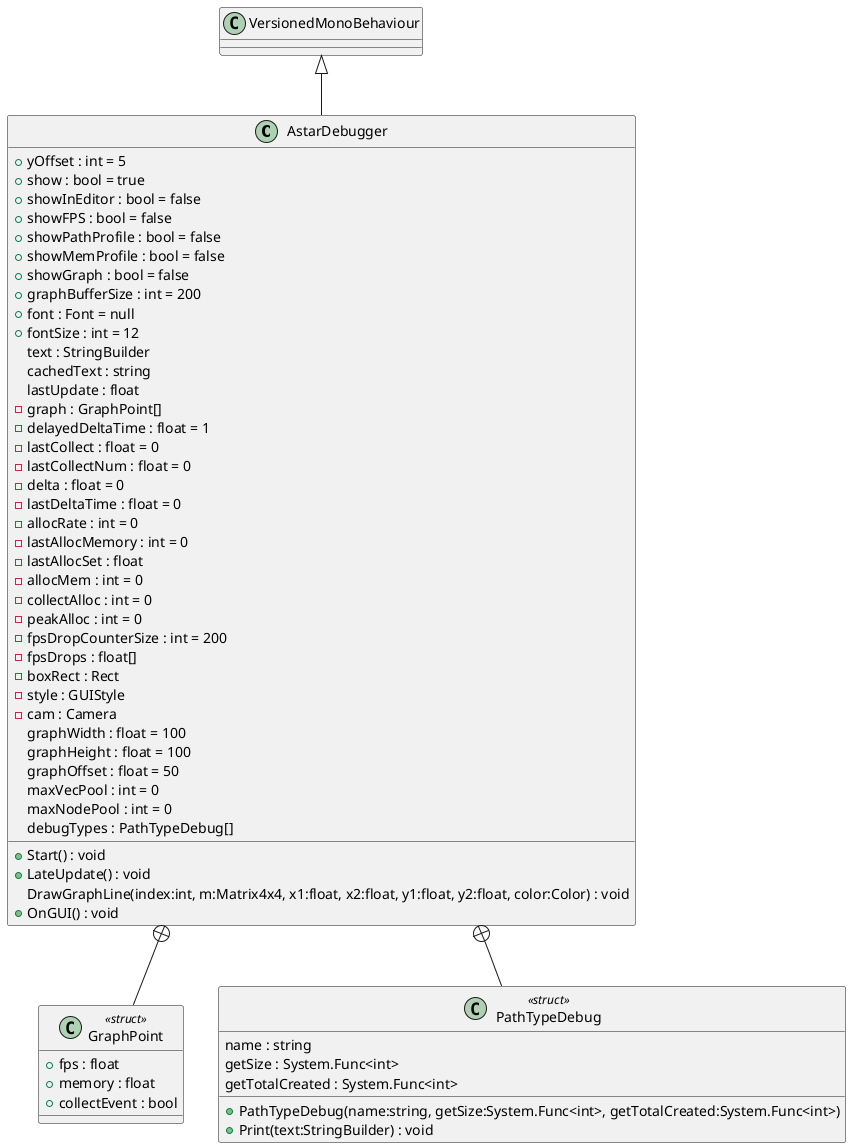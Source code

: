 @startuml
class AstarDebugger {
    + yOffset : int = 5
    + show : bool = true
    + showInEditor : bool = false
    + showFPS : bool = false
    + showPathProfile : bool = false
    + showMemProfile : bool = false
    + showGraph : bool = false
    + graphBufferSize : int = 200
    + font : Font = null
    + fontSize : int = 12
    text : StringBuilder
    cachedText : string
    lastUpdate : float
    - graph : GraphPoint[]
    - delayedDeltaTime : float = 1
    - lastCollect : float = 0
    - lastCollectNum : float = 0
    - delta : float = 0
    - lastDeltaTime : float = 0
    - allocRate : int = 0
    - lastAllocMemory : int = 0
    - lastAllocSet : float
    - allocMem : int = 0
    - collectAlloc : int = 0
    - peakAlloc : int = 0
    - fpsDropCounterSize : int = 200
    - fpsDrops : float[]
    - boxRect : Rect
    - style : GUIStyle
    - cam : Camera
    graphWidth : float = 100
    graphHeight : float = 100
    graphOffset : float = 50
    + Start() : void
    maxVecPool : int = 0
    maxNodePool : int = 0
    debugTypes : PathTypeDebug[]
    + LateUpdate() : void
    DrawGraphLine(index:int, m:Matrix4x4, x1:float, x2:float, y1:float, y2:float, color:Color) : void
    + OnGUI() : void
}
class GraphPoint <<struct>> {
    + fps : float
    + memory : float
    + collectEvent : bool
}
class PathTypeDebug <<struct>> {
    name : string
    getSize : System.Func<int>
    getTotalCreated : System.Func<int>
    + PathTypeDebug(name:string, getSize:System.Func<int>, getTotalCreated:System.Func<int>)
    + Print(text:StringBuilder) : void
}
VersionedMonoBehaviour <|-- AstarDebugger
AstarDebugger +-- GraphPoint
AstarDebugger +-- PathTypeDebug
@enduml
